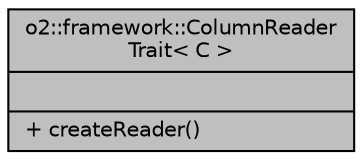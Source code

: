 digraph "o2::framework::ColumnReaderTrait&lt; C &gt;"
{
 // INTERACTIVE_SVG=YES
  bgcolor="transparent";
  edge [fontname="Helvetica",fontsize="10",labelfontname="Helvetica",labelfontsize="10"];
  node [fontname="Helvetica",fontsize="10",shape=record];
  Node1 [label="{o2::framework::ColumnReader\lTrait\< C \>\n||+ createReader()\l}",height=0.2,width=0.4,color="black", fillcolor="grey75", style="filled", fontcolor="black"];
}
